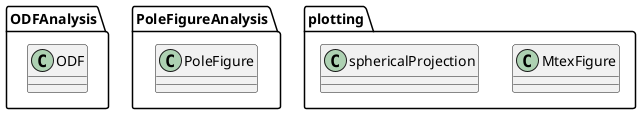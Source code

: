 @startuml

package "ODFAnalysis" {
 class ODF
}

package "PoleFigureAnalysis" {
 class PoleFigure
}

package "plotting" {
 class MtexFigure
 class sphericalProjection
}
@enduml

